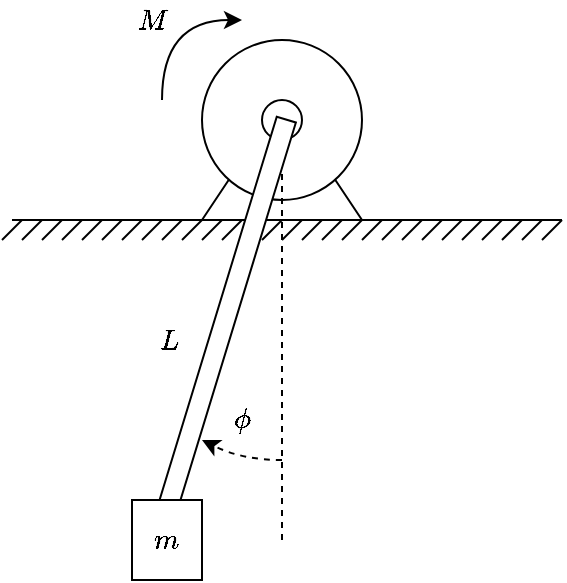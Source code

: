 <mxfile version="14.5.1" type="device"><diagram id="bqOtI2skRbaXl0Frjw71" name="Page-1"><mxGraphModel dx="435" dy="476" grid="1" gridSize="10" guides="1" tooltips="1" connect="1" arrows="1" fold="1" page="1" pageScale="1" pageWidth="850" pageHeight="1100" math="1" shadow="0"><root><mxCell id="0"/><mxCell id="1" parent="0"/><mxCell id="5fnwCsAi8VaL_i7sKyq9-1" value="" style="endArrow=none;html=1;" edge="1" parent="1"><mxGeometry width="50" height="50" relative="1" as="geometry"><mxPoint x="345" y="160" as="sourcePoint"/><mxPoint x="620" y="160" as="targetPoint"/></mxGeometry></mxCell><mxCell id="5fnwCsAi8VaL_i7sKyq9-4" value="" style="triangle;whiteSpace=wrap;html=1;rotation=-90;" vertex="1" parent="1"><mxGeometry x="450" y="90" width="60" height="80" as="geometry"/></mxCell><mxCell id="5fnwCsAi8VaL_i7sKyq9-3" value="" style="ellipse;whiteSpace=wrap;html=1;aspect=fixed;" vertex="1" parent="1"><mxGeometry x="440" y="70" width="80" height="80" as="geometry"/></mxCell><mxCell id="5fnwCsAi8VaL_i7sKyq9-10" value="$$L$$" style="text;html=1;align=center;verticalAlign=middle;resizable=0;points=[];autosize=1;" vertex="1" parent="1"><mxGeometry x="397.5" y="210" width="50" height="20" as="geometry"/></mxCell><mxCell id="5fnwCsAi8VaL_i7sKyq9-13" value="" style="curved=1;endArrow=classic;html=1;" edge="1" parent="1"><mxGeometry width="50" height="50" relative="1" as="geometry"><mxPoint x="420" y="100" as="sourcePoint"/><mxPoint x="460" y="60" as="targetPoint"/><Array as="points"><mxPoint x="420" y="60"/></Array></mxGeometry></mxCell><mxCell id="5fnwCsAi8VaL_i7sKyq9-5" value="" style="ellipse;whiteSpace=wrap;html=1;aspect=fixed;" vertex="1" parent="1"><mxGeometry x="470" y="100" width="20" height="20" as="geometry"/></mxCell><mxCell id="5fnwCsAi8VaL_i7sKyq9-14" value="" style="endArrow=none;dashed=1;html=1;" edge="1" parent="1" target="5fnwCsAi8VaL_i7sKyq9-5"><mxGeometry width="50" height="50" relative="1" as="geometry"><mxPoint x="480" y="320" as="sourcePoint"/><mxPoint x="520" y="210" as="targetPoint"/></mxGeometry></mxCell><mxCell id="5fnwCsAi8VaL_i7sKyq9-16" value="" style="curved=1;endArrow=classic;html=1;dashed=1;" edge="1" parent="1"><mxGeometry width="50" height="50" relative="1" as="geometry"><mxPoint x="480" y="280" as="sourcePoint"/><mxPoint x="440" y="270" as="targetPoint"/><Array as="points"><mxPoint x="460" y="280"/></Array></mxGeometry></mxCell><mxCell id="5fnwCsAi8VaL_i7sKyq9-17" value="$$\phi$$" style="text;html=1;align=center;verticalAlign=middle;resizable=0;points=[];autosize=1;" vertex="1" parent="1"><mxGeometry x="430" y="250" width="60" height="20" as="geometry"/></mxCell><mxCell id="5fnwCsAi8VaL_i7sKyq9-18" value="$$M$$" style="text;html=1;align=center;verticalAlign=middle;resizable=0;points=[];autosize=1;" vertex="1" parent="1"><mxGeometry x="390" y="50" width="50" height="20" as="geometry"/></mxCell><mxCell id="5fnwCsAi8VaL_i7sKyq9-19" value="" style="endArrow=none;html=1;" edge="1" parent="1"><mxGeometry width="50" height="50" relative="1" as="geometry"><mxPoint x="460" y="170" as="sourcePoint"/><mxPoint x="470" y="160" as="targetPoint"/></mxGeometry></mxCell><mxCell id="5fnwCsAi8VaL_i7sKyq9-20" value="" style="endArrow=none;html=1;" edge="1" parent="1"><mxGeometry width="50" height="50" relative="1" as="geometry"><mxPoint x="470" y="170" as="sourcePoint"/><mxPoint x="480" y="160" as="targetPoint"/></mxGeometry></mxCell><mxCell id="5fnwCsAi8VaL_i7sKyq9-21" value="" style="endArrow=none;html=1;" edge="1" parent="1"><mxGeometry width="50" height="50" relative="1" as="geometry"><mxPoint x="490" y="170" as="sourcePoint"/><mxPoint x="500" y="160" as="targetPoint"/></mxGeometry></mxCell><mxCell id="5fnwCsAi8VaL_i7sKyq9-22" value="" style="endArrow=none;html=1;" edge="1" parent="1"><mxGeometry width="50" height="50" relative="1" as="geometry"><mxPoint x="480" y="170" as="sourcePoint"/><mxPoint x="490" y="160" as="targetPoint"/></mxGeometry></mxCell><mxCell id="5fnwCsAi8VaL_i7sKyq9-23" value="" style="endArrow=none;html=1;" edge="1" parent="1"><mxGeometry width="50" height="50" relative="1" as="geometry"><mxPoint x="530" y="170" as="sourcePoint"/><mxPoint x="540" y="160" as="targetPoint"/></mxGeometry></mxCell><mxCell id="5fnwCsAi8VaL_i7sKyq9-24" value="" style="endArrow=none;html=1;" edge="1" parent="1"><mxGeometry width="50" height="50" relative="1" as="geometry"><mxPoint x="520" y="170" as="sourcePoint"/><mxPoint x="530" y="160" as="targetPoint"/></mxGeometry></mxCell><mxCell id="5fnwCsAi8VaL_i7sKyq9-25" value="" style="endArrow=none;html=1;" edge="1" parent="1"><mxGeometry width="50" height="50" relative="1" as="geometry"><mxPoint x="500" y="170" as="sourcePoint"/><mxPoint x="510" y="160" as="targetPoint"/></mxGeometry></mxCell><mxCell id="5fnwCsAi8VaL_i7sKyq9-26" value="" style="endArrow=none;html=1;" edge="1" parent="1"><mxGeometry width="50" height="50" relative="1" as="geometry"><mxPoint x="510" y="170" as="sourcePoint"/><mxPoint x="520" y="160" as="targetPoint"/></mxGeometry></mxCell><mxCell id="5fnwCsAi8VaL_i7sKyq9-27" value="" style="endArrow=none;html=1;" edge="1" parent="1"><mxGeometry width="50" height="50" relative="1" as="geometry"><mxPoint x="540" y="170" as="sourcePoint"/><mxPoint x="550" y="160" as="targetPoint"/></mxGeometry></mxCell><mxCell id="5fnwCsAi8VaL_i7sKyq9-28" value="" style="endArrow=none;html=1;" edge="1" parent="1"><mxGeometry width="50" height="50" relative="1" as="geometry"><mxPoint x="550" y="170" as="sourcePoint"/><mxPoint x="560" y="160" as="targetPoint"/></mxGeometry></mxCell><mxCell id="5fnwCsAi8VaL_i7sKyq9-29" value="" style="endArrow=none;html=1;" edge="1" parent="1"><mxGeometry width="50" height="50" relative="1" as="geometry"><mxPoint x="570" y="170" as="sourcePoint"/><mxPoint x="580" y="160" as="targetPoint"/></mxGeometry></mxCell><mxCell id="5fnwCsAi8VaL_i7sKyq9-30" value="" style="endArrow=none;html=1;" edge="1" parent="1"><mxGeometry width="50" height="50" relative="1" as="geometry"><mxPoint x="560" y="170" as="sourcePoint"/><mxPoint x="570" y="160" as="targetPoint"/></mxGeometry></mxCell><mxCell id="5fnwCsAi8VaL_i7sKyq9-31" value="" style="endArrow=none;html=1;" edge="1" parent="1"><mxGeometry width="50" height="50" relative="1" as="geometry"><mxPoint x="610" y="170" as="sourcePoint"/><mxPoint x="620" y="160" as="targetPoint"/></mxGeometry></mxCell><mxCell id="5fnwCsAi8VaL_i7sKyq9-32" value="" style="endArrow=none;html=1;" edge="1" parent="1"><mxGeometry width="50" height="50" relative="1" as="geometry"><mxPoint x="600" y="170" as="sourcePoint"/><mxPoint x="610" y="160" as="targetPoint"/></mxGeometry></mxCell><mxCell id="5fnwCsAi8VaL_i7sKyq9-33" value="" style="endArrow=none;html=1;" edge="1" parent="1"><mxGeometry width="50" height="50" relative="1" as="geometry"><mxPoint x="580" y="170" as="sourcePoint"/><mxPoint x="590" y="160" as="targetPoint"/></mxGeometry></mxCell><mxCell id="5fnwCsAi8VaL_i7sKyq9-34" value="" style="endArrow=none;html=1;" edge="1" parent="1"><mxGeometry width="50" height="50" relative="1" as="geometry"><mxPoint x="590" y="170" as="sourcePoint"/><mxPoint x="600" y="160" as="targetPoint"/></mxGeometry></mxCell><mxCell id="5fnwCsAi8VaL_i7sKyq9-39" value="" style="endArrow=none;html=1;" edge="1" parent="1"><mxGeometry width="50" height="50" relative="1" as="geometry"><mxPoint x="370" y="170" as="sourcePoint"/><mxPoint x="380" y="160" as="targetPoint"/></mxGeometry></mxCell><mxCell id="5fnwCsAi8VaL_i7sKyq9-40" value="" style="endArrow=none;html=1;" edge="1" parent="1"><mxGeometry width="50" height="50" relative="1" as="geometry"><mxPoint x="360" y="170" as="sourcePoint"/><mxPoint x="370" y="160" as="targetPoint"/></mxGeometry></mxCell><mxCell id="5fnwCsAi8VaL_i7sKyq9-41" value="" style="endArrow=none;html=1;" edge="1" parent="1"><mxGeometry width="50" height="50" relative="1" as="geometry"><mxPoint x="340" y="170" as="sourcePoint"/><mxPoint x="350" y="160" as="targetPoint"/></mxGeometry></mxCell><mxCell id="5fnwCsAi8VaL_i7sKyq9-42" value="" style="endArrow=none;html=1;" edge="1" parent="1"><mxGeometry width="50" height="50" relative="1" as="geometry"><mxPoint x="350" y="170" as="sourcePoint"/><mxPoint x="360" y="160" as="targetPoint"/></mxGeometry></mxCell><mxCell id="5fnwCsAi8VaL_i7sKyq9-43" value="" style="endArrow=none;html=1;" edge="1" parent="1"><mxGeometry width="50" height="50" relative="1" as="geometry"><mxPoint x="380" y="170" as="sourcePoint"/><mxPoint x="390" y="160" as="targetPoint"/></mxGeometry></mxCell><mxCell id="5fnwCsAi8VaL_i7sKyq9-44" value="" style="endArrow=none;html=1;" edge="1" parent="1"><mxGeometry width="50" height="50" relative="1" as="geometry"><mxPoint x="390" y="170" as="sourcePoint"/><mxPoint x="400" y="160" as="targetPoint"/></mxGeometry></mxCell><mxCell id="5fnwCsAi8VaL_i7sKyq9-45" value="" style="endArrow=none;html=1;" edge="1" parent="1"><mxGeometry width="50" height="50" relative="1" as="geometry"><mxPoint x="410" y="170" as="sourcePoint"/><mxPoint x="420" y="160" as="targetPoint"/></mxGeometry></mxCell><mxCell id="5fnwCsAi8VaL_i7sKyq9-46" value="" style="endArrow=none;html=1;" edge="1" parent="1"><mxGeometry width="50" height="50" relative="1" as="geometry"><mxPoint x="400" y="170" as="sourcePoint"/><mxPoint x="410" y="160" as="targetPoint"/></mxGeometry></mxCell><mxCell id="5fnwCsAi8VaL_i7sKyq9-47" value="" style="endArrow=none;html=1;" edge="1" parent="1"><mxGeometry width="50" height="50" relative="1" as="geometry"><mxPoint x="450" y="170" as="sourcePoint"/><mxPoint x="460" y="160" as="targetPoint"/></mxGeometry></mxCell><mxCell id="5fnwCsAi8VaL_i7sKyq9-48" value="" style="endArrow=none;html=1;" edge="1" parent="1"><mxGeometry width="50" height="50" relative="1" as="geometry"><mxPoint x="440" y="170" as="sourcePoint"/><mxPoint x="450" y="160" as="targetPoint"/></mxGeometry></mxCell><mxCell id="5fnwCsAi8VaL_i7sKyq9-49" value="" style="endArrow=none;html=1;" edge="1" parent="1"><mxGeometry width="50" height="50" relative="1" as="geometry"><mxPoint x="420" y="170" as="sourcePoint"/><mxPoint x="430" y="160" as="targetPoint"/></mxGeometry></mxCell><mxCell id="5fnwCsAi8VaL_i7sKyq9-50" value="" style="endArrow=none;html=1;" edge="1" parent="1"><mxGeometry width="50" height="50" relative="1" as="geometry"><mxPoint x="430" y="170" as="sourcePoint"/><mxPoint x="440" y="160" as="targetPoint"/></mxGeometry></mxCell><mxCell id="5fnwCsAi8VaL_i7sKyq9-6" value="" style="rounded=0;whiteSpace=wrap;html=1;rotation=107;" vertex="1" parent="1"><mxGeometry x="340" y="210" width="220" height="10" as="geometry"/></mxCell><mxCell id="5fnwCsAi8VaL_i7sKyq9-9" value="$$m$$" style="rounded=0;whiteSpace=wrap;html=1;rotation=0;direction=west;" vertex="1" parent="1"><mxGeometry x="405" y="300" width="35" height="40" as="geometry"/></mxCell></root></mxGraphModel></diagram></mxfile>